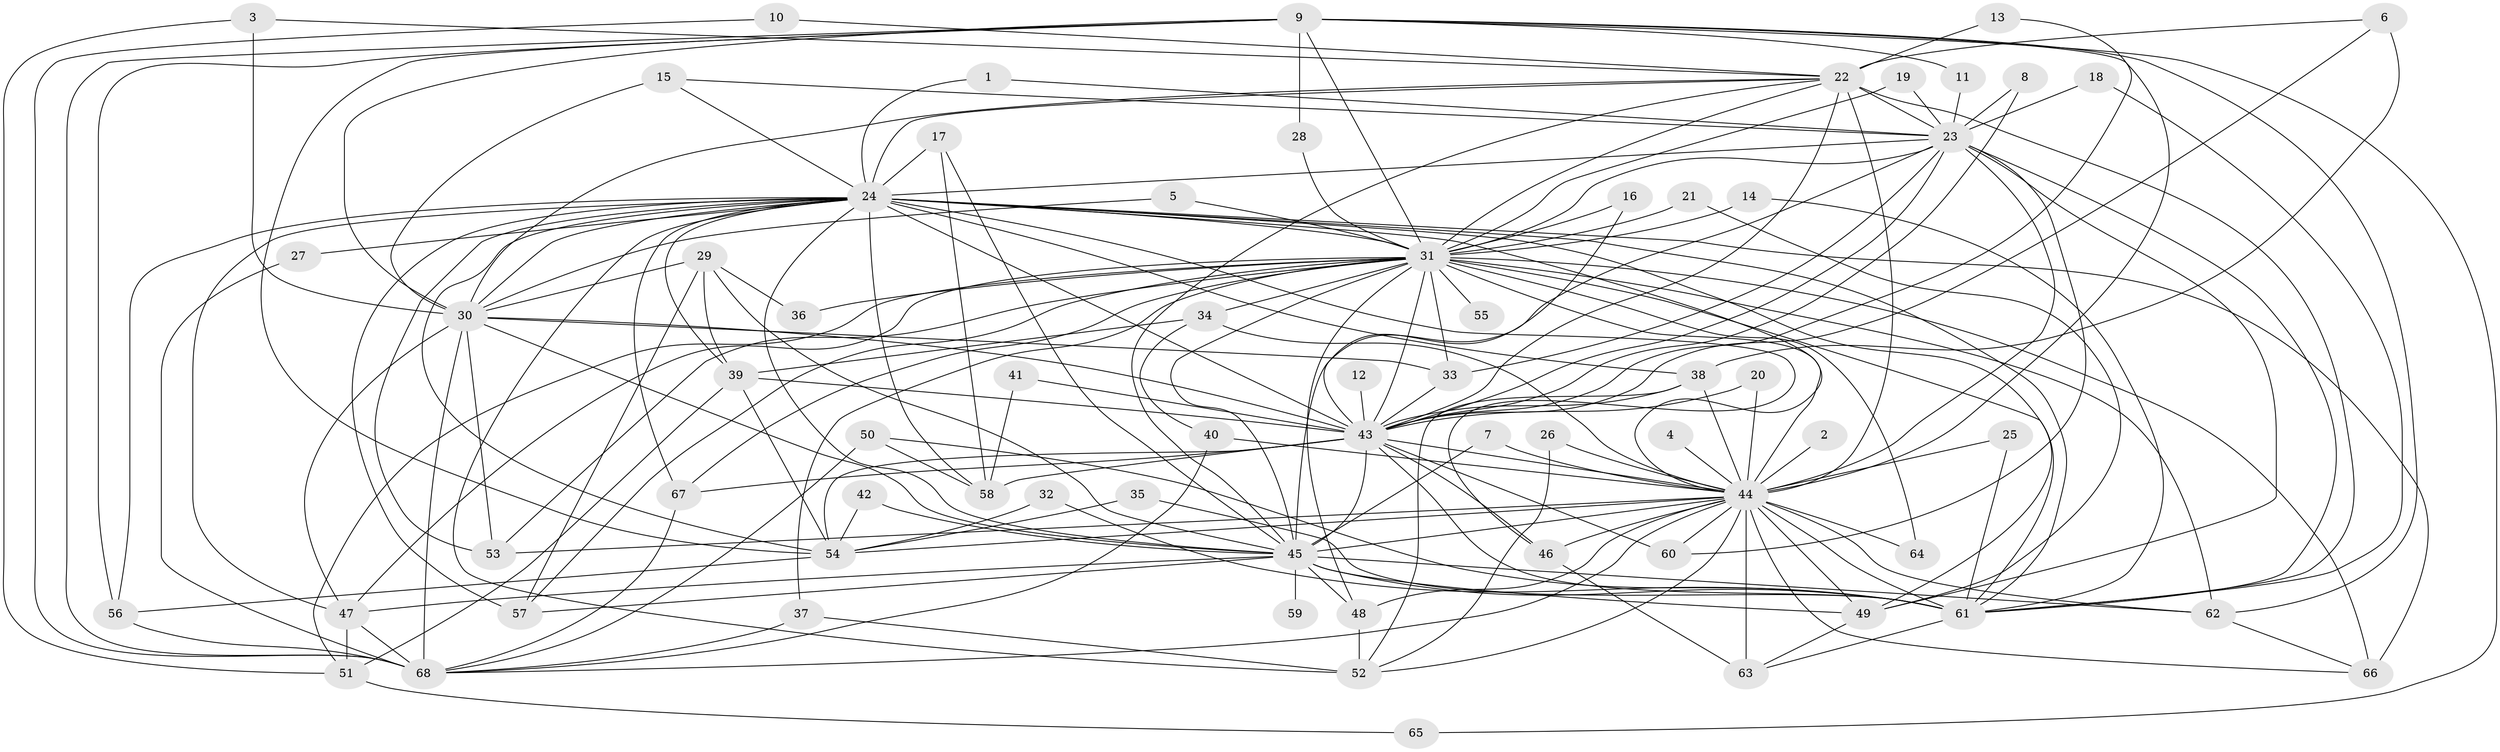 // original degree distribution, {15: 0.007352941176470588, 18: 0.007352941176470588, 22: 0.014705882352941176, 20: 0.014705882352941176, 27: 0.014705882352941176, 34: 0.007352941176470588, 23: 0.007352941176470588, 5: 0.058823529411764705, 2: 0.5661764705882353, 14: 0.007352941176470588, 6: 0.04411764705882353, 4: 0.08823529411764706, 3: 0.15441176470588236, 11: 0.007352941176470588}
// Generated by graph-tools (version 1.1) at 2025/49/03/09/25 03:49:44]
// undirected, 68 vertices, 187 edges
graph export_dot {
graph [start="1"]
  node [color=gray90,style=filled];
  1;
  2;
  3;
  4;
  5;
  6;
  7;
  8;
  9;
  10;
  11;
  12;
  13;
  14;
  15;
  16;
  17;
  18;
  19;
  20;
  21;
  22;
  23;
  24;
  25;
  26;
  27;
  28;
  29;
  30;
  31;
  32;
  33;
  34;
  35;
  36;
  37;
  38;
  39;
  40;
  41;
  42;
  43;
  44;
  45;
  46;
  47;
  48;
  49;
  50;
  51;
  52;
  53;
  54;
  55;
  56;
  57;
  58;
  59;
  60;
  61;
  62;
  63;
  64;
  65;
  66;
  67;
  68;
  1 -- 23 [weight=1.0];
  1 -- 24 [weight=1.0];
  2 -- 44 [weight=2.0];
  3 -- 22 [weight=1.0];
  3 -- 30 [weight=1.0];
  3 -- 51 [weight=1.0];
  4 -- 44 [weight=2.0];
  5 -- 30 [weight=1.0];
  5 -- 31 [weight=1.0];
  6 -- 22 [weight=1.0];
  6 -- 38 [weight=1.0];
  6 -- 43 [weight=1.0];
  7 -- 44 [weight=1.0];
  7 -- 45 [weight=1.0];
  8 -- 23 [weight=1.0];
  8 -- 43 [weight=1.0];
  9 -- 11 [weight=1.0];
  9 -- 28 [weight=1.0];
  9 -- 30 [weight=2.0];
  9 -- 31 [weight=1.0];
  9 -- 44 [weight=1.0];
  9 -- 54 [weight=1.0];
  9 -- 56 [weight=1.0];
  9 -- 62 [weight=1.0];
  9 -- 65 [weight=1.0];
  9 -- 68 [weight=1.0];
  10 -- 22 [weight=1.0];
  10 -- 68 [weight=1.0];
  11 -- 23 [weight=1.0];
  12 -- 43 [weight=1.0];
  13 -- 22 [weight=1.0];
  13 -- 43 [weight=1.0];
  14 -- 31 [weight=1.0];
  14 -- 61 [weight=1.0];
  15 -- 23 [weight=1.0];
  15 -- 24 [weight=1.0];
  15 -- 30 [weight=1.0];
  16 -- 31 [weight=1.0];
  16 -- 43 [weight=1.0];
  17 -- 24 [weight=1.0];
  17 -- 45 [weight=1.0];
  17 -- 58 [weight=1.0];
  18 -- 23 [weight=1.0];
  18 -- 61 [weight=1.0];
  19 -- 23 [weight=1.0];
  19 -- 31 [weight=1.0];
  20 -- 43 [weight=1.0];
  20 -- 44 [weight=1.0];
  21 -- 31 [weight=1.0];
  21 -- 49 [weight=1.0];
  22 -- 23 [weight=2.0];
  22 -- 24 [weight=1.0];
  22 -- 30 [weight=1.0];
  22 -- 31 [weight=2.0];
  22 -- 43 [weight=1.0];
  22 -- 44 [weight=2.0];
  22 -- 45 [weight=1.0];
  22 -- 61 [weight=1.0];
  23 -- 24 [weight=1.0];
  23 -- 31 [weight=2.0];
  23 -- 33 [weight=1.0];
  23 -- 43 [weight=1.0];
  23 -- 44 [weight=2.0];
  23 -- 45 [weight=1.0];
  23 -- 49 [weight=1.0];
  23 -- 60 [weight=1.0];
  23 -- 61 [weight=2.0];
  24 -- 27 [weight=1.0];
  24 -- 30 [weight=1.0];
  24 -- 31 [weight=2.0];
  24 -- 38 [weight=1.0];
  24 -- 39 [weight=1.0];
  24 -- 43 [weight=3.0];
  24 -- 44 [weight=2.0];
  24 -- 45 [weight=1.0];
  24 -- 46 [weight=1.0];
  24 -- 47 [weight=1.0];
  24 -- 49 [weight=1.0];
  24 -- 52 [weight=2.0];
  24 -- 53 [weight=1.0];
  24 -- 54 [weight=2.0];
  24 -- 56 [weight=1.0];
  24 -- 57 [weight=1.0];
  24 -- 58 [weight=2.0];
  24 -- 61 [weight=2.0];
  24 -- 66 [weight=2.0];
  24 -- 67 [weight=1.0];
  25 -- 44 [weight=1.0];
  25 -- 61 [weight=1.0];
  26 -- 44 [weight=1.0];
  26 -- 52 [weight=1.0];
  27 -- 68 [weight=1.0];
  28 -- 31 [weight=1.0];
  29 -- 30 [weight=1.0];
  29 -- 36 [weight=1.0];
  29 -- 39 [weight=1.0];
  29 -- 45 [weight=1.0];
  29 -- 57 [weight=1.0];
  30 -- 33 [weight=1.0];
  30 -- 43 [weight=1.0];
  30 -- 45 [weight=1.0];
  30 -- 47 [weight=1.0];
  30 -- 53 [weight=1.0];
  30 -- 68 [weight=1.0];
  31 -- 33 [weight=1.0];
  31 -- 34 [weight=1.0];
  31 -- 36 [weight=2.0];
  31 -- 37 [weight=1.0];
  31 -- 43 [weight=2.0];
  31 -- 44 [weight=4.0];
  31 -- 45 [weight=2.0];
  31 -- 47 [weight=1.0];
  31 -- 48 [weight=1.0];
  31 -- 51 [weight=1.0];
  31 -- 53 [weight=1.0];
  31 -- 55 [weight=1.0];
  31 -- 57 [weight=2.0];
  31 -- 61 [weight=2.0];
  31 -- 62 [weight=2.0];
  31 -- 64 [weight=1.0];
  31 -- 66 [weight=1.0];
  31 -- 67 [weight=1.0];
  32 -- 54 [weight=1.0];
  32 -- 61 [weight=1.0];
  33 -- 43 [weight=1.0];
  34 -- 39 [weight=1.0];
  34 -- 40 [weight=1.0];
  34 -- 44 [weight=1.0];
  35 -- 54 [weight=1.0];
  35 -- 61 [weight=1.0];
  37 -- 52 [weight=1.0];
  37 -- 68 [weight=1.0];
  38 -- 43 [weight=1.0];
  38 -- 44 [weight=1.0];
  38 -- 52 [weight=1.0];
  39 -- 43 [weight=1.0];
  39 -- 51 [weight=1.0];
  39 -- 54 [weight=1.0];
  40 -- 44 [weight=1.0];
  40 -- 68 [weight=1.0];
  41 -- 43 [weight=1.0];
  41 -- 58 [weight=1.0];
  42 -- 45 [weight=1.0];
  42 -- 54 [weight=1.0];
  43 -- 44 [weight=2.0];
  43 -- 45 [weight=1.0];
  43 -- 46 [weight=1.0];
  43 -- 54 [weight=1.0];
  43 -- 58 [weight=1.0];
  43 -- 60 [weight=1.0];
  43 -- 61 [weight=1.0];
  43 -- 67 [weight=1.0];
  44 -- 45 [weight=2.0];
  44 -- 46 [weight=1.0];
  44 -- 48 [weight=1.0];
  44 -- 49 [weight=1.0];
  44 -- 52 [weight=1.0];
  44 -- 53 [weight=1.0];
  44 -- 54 [weight=1.0];
  44 -- 60 [weight=1.0];
  44 -- 61 [weight=2.0];
  44 -- 62 [weight=1.0];
  44 -- 63 [weight=2.0];
  44 -- 64 [weight=1.0];
  44 -- 66 [weight=1.0];
  44 -- 68 [weight=1.0];
  45 -- 47 [weight=1.0];
  45 -- 48 [weight=2.0];
  45 -- 49 [weight=1.0];
  45 -- 57 [weight=1.0];
  45 -- 59 [weight=1.0];
  45 -- 61 [weight=1.0];
  45 -- 62 [weight=1.0];
  46 -- 63 [weight=1.0];
  47 -- 51 [weight=1.0];
  47 -- 68 [weight=1.0];
  48 -- 52 [weight=1.0];
  49 -- 63 [weight=1.0];
  50 -- 58 [weight=1.0];
  50 -- 61 [weight=2.0];
  50 -- 68 [weight=1.0];
  51 -- 65 [weight=1.0];
  54 -- 56 [weight=1.0];
  56 -- 68 [weight=1.0];
  61 -- 63 [weight=1.0];
  62 -- 66 [weight=1.0];
  67 -- 68 [weight=1.0];
}
